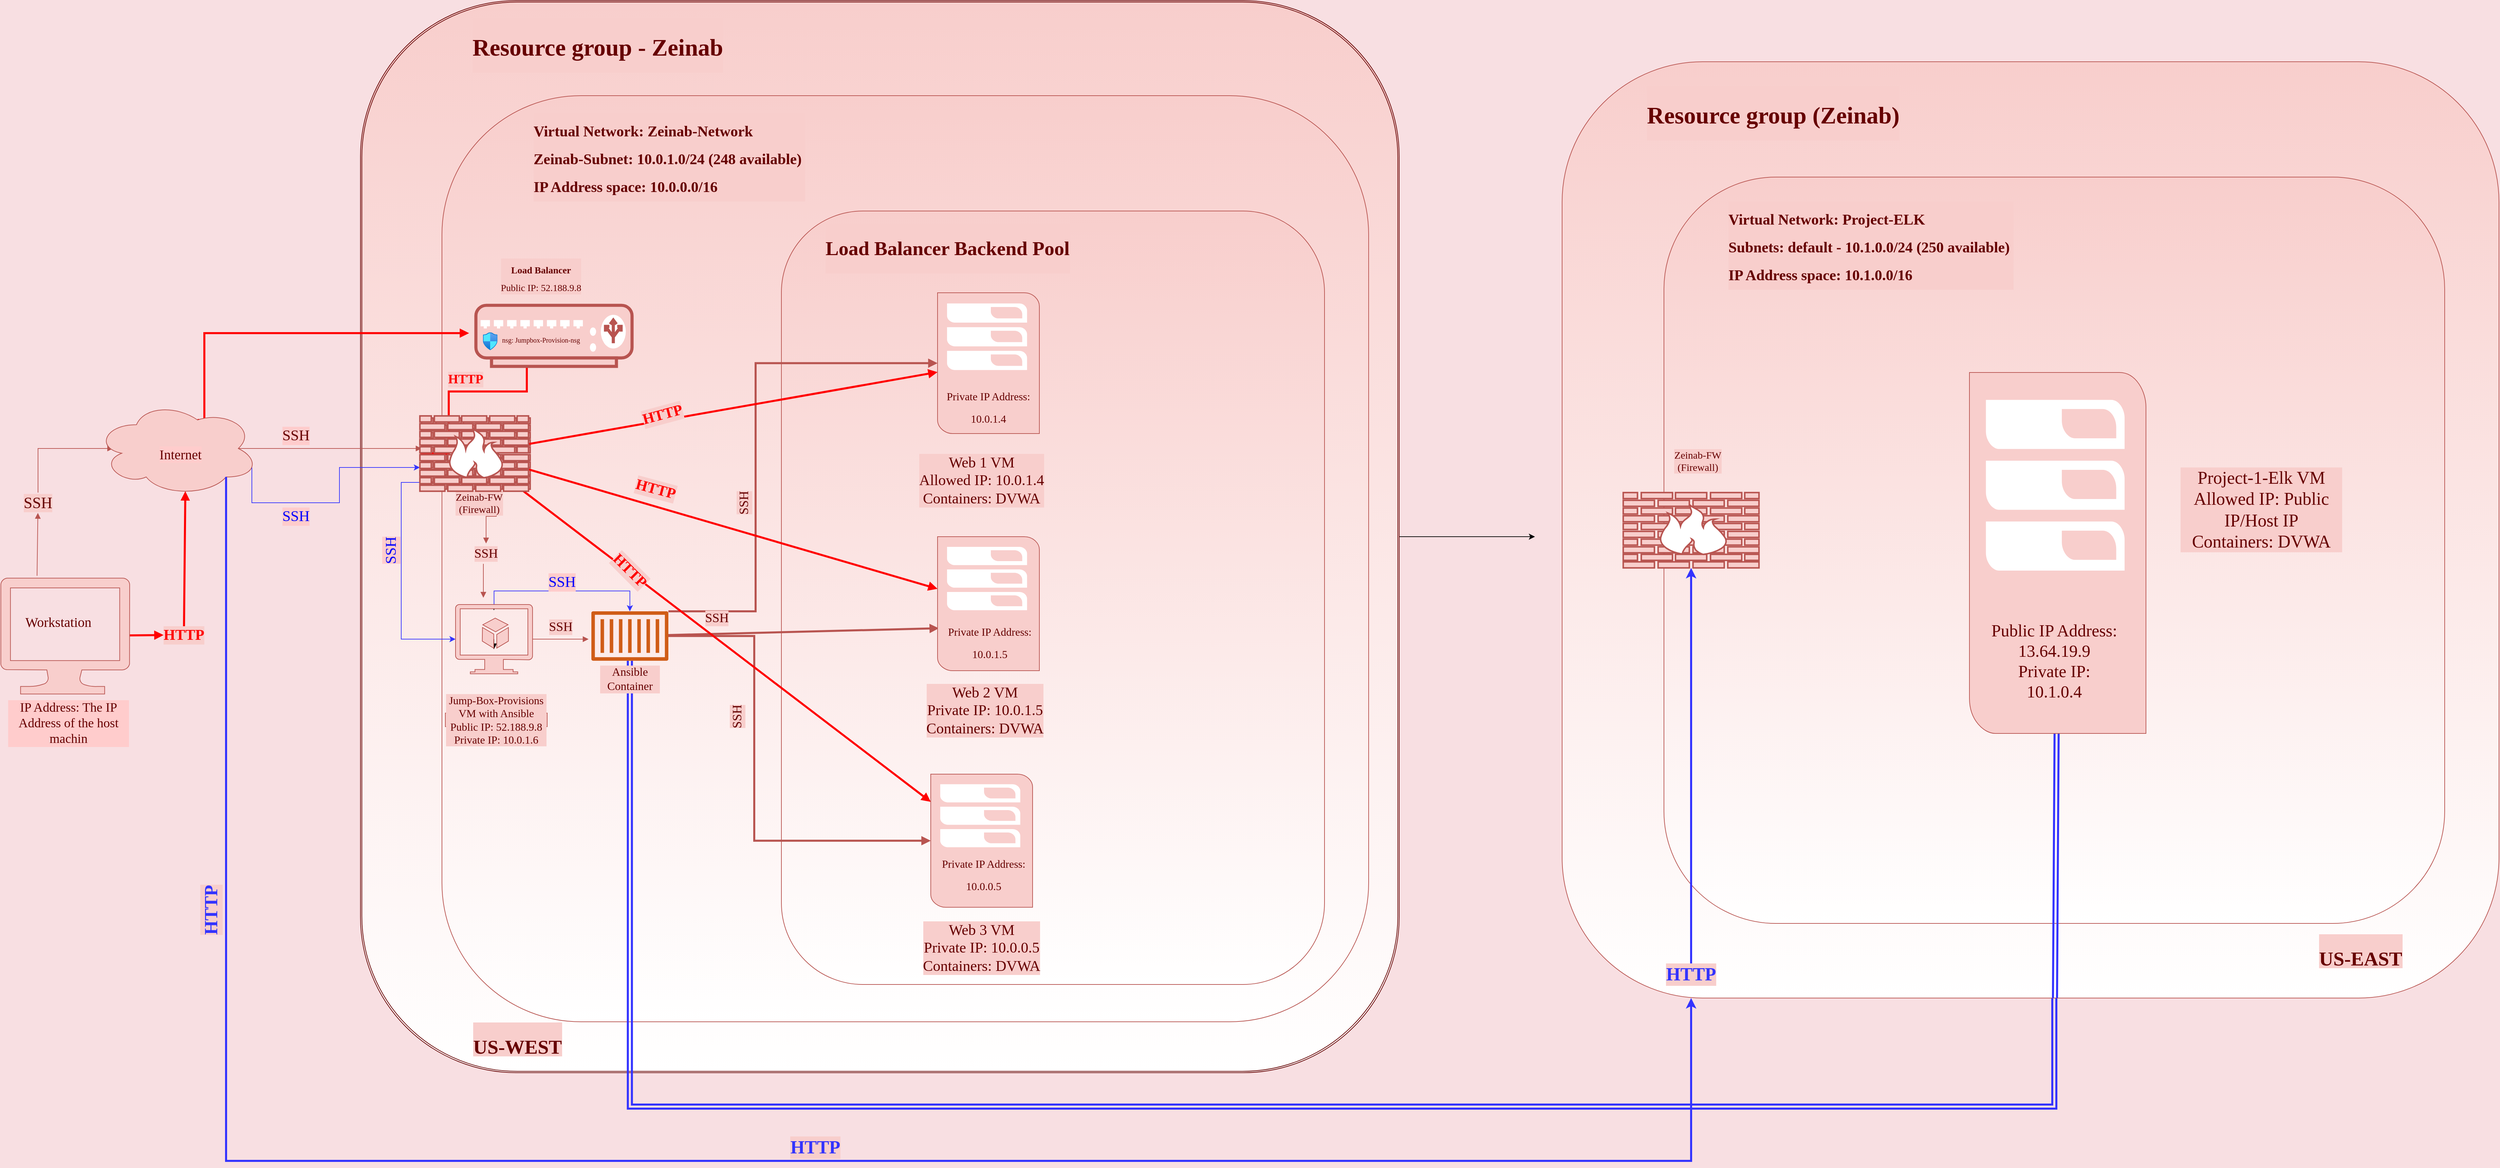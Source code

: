 <mxfile version="14.1.4" type="github">
  <diagram name="Copy of Page-2" id="e97Mi3D0plznNzVCBhgD">
    <mxGraphModel dx="1892" dy="1228" grid="1" gridSize="10" guides="1" tooltips="1" connect="1" arrows="1" fold="1" page="1" pageScale="1" pageWidth="1100" pageHeight="850" background="#F8DFE2" math="0" shadow="0">
      <root>
        <mxCell id="2Hegsr20NqXobKJcIY7s-0" />
        <mxCell id="2Hegsr20NqXobKJcIY7s-1" parent="2Hegsr20NqXobKJcIY7s-0" />
        <mxCell id="-tYl4JRF3hjD-ErTfFmR-0" style="edgeStyle=orthogonalEdgeStyle;rounded=0;orthogonalLoop=1;jettySize=auto;html=1;exitX=1;exitY=0.5;exitDx=0;exitDy=0;" parent="2Hegsr20NqXobKJcIY7s-1" source="2Hegsr20NqXobKJcIY7s-2" edge="1">
          <mxGeometry relative="1" as="geometry">
            <mxPoint x="2300" y="850" as="targetPoint" />
          </mxGeometry>
        </mxCell>
        <mxCell id="2Hegsr20NqXobKJcIY7s-2" value="" style="shape=ext;rounded=1;html=1;whiteSpace=wrap;double=1;shadow=0;glass=0;labelBackgroundColor=#F8CECC;gradientColor=#ffffff;fontFamily=Comic Sans MS;fontSize=12;fillColor=#F8CECC;fontColor=#660000;labelBorderColor=#660000;strokeColor=#660000;sketch=0;" parent="2Hegsr20NqXobKJcIY7s-1" vertex="1">
          <mxGeometry x="570" y="60" width="1530" height="1580" as="geometry" />
        </mxCell>
        <mxCell id="2Hegsr20NqXobKJcIY7s-3" value="" style="whiteSpace=wrap;html=1;aspect=fixed;shadow=0;glass=0;labelBackgroundColor=#F8CECC;fillColor=#F8CECC;gradientColor=#ffffff;fontFamily=Comic Sans MS;fontSize=12;fontColor=#660000;strokeColor=#B85450;rounded=1;" parent="2Hegsr20NqXobKJcIY7s-1" vertex="1">
          <mxGeometry x="690" y="200" width="1365" height="1365" as="geometry" />
        </mxCell>
        <mxCell id="2Hegsr20NqXobKJcIY7s-4" style="edgeStyle=elbowEdgeStyle;rounded=0;orthogonalLoop=1;jettySize=auto;elbow=vertical;html=1;endArrow=block;endFill=1;strokeColor=#b85450;fontFamily=Comic Sans MS;fontSize=35;fontColor=#660000;fillColor=#f8cecc;entryX=0.107;entryY=0.507;entryDx=0;entryDy=0;entryPerimeter=0;" parent="2Hegsr20NqXobKJcIY7s-1" source="2Hegsr20NqXobKJcIY7s-59" target="2Hegsr20NqXobKJcIY7s-10" edge="1">
          <mxGeometry relative="1" as="geometry">
            <mxPoint x="100" y="900" as="sourcePoint" />
            <Array as="points">
              <mxPoint x="140" y="720" />
              <mxPoint x="110" y="710" />
            </Array>
          </mxGeometry>
        </mxCell>
        <mxCell id="2Hegsr20NqXobKJcIY7s-5" style="edgeStyle=none;rounded=0;orthogonalLoop=1;jettySize=auto;html=1;entryX=0;entryY=0.5;entryDx=0;entryDy=0;endArrow=block;endFill=1;strokeColor=#FF0000;strokeWidth=3;fontFamily=Comic Sans MS;fontSize=10;fontColor=#FF0000;" parent="2Hegsr20NqXobKJcIY7s-1" source="2Hegsr20NqXobKJcIY7s-6" target="2Hegsr20NqXobKJcIY7s-58" edge="1">
          <mxGeometry relative="1" as="geometry" />
        </mxCell>
        <mxCell id="2Hegsr20NqXobKJcIY7s-6" value="" style="aspect=fixed;pointerEvents=1;shadow=0;dashed=0;html=1;strokeColor=#b85450;labelPosition=center;verticalLabelPosition=bottom;verticalAlign=top;align=center;fillColor=#f8cecc;shape=mxgraph.azure.computer;labelBackgroundColor=#FFCCCC;whiteSpace=wrap;" parent="2Hegsr20NqXobKJcIY7s-1" vertex="1">
          <mxGeometry x="40" y="910.9" width="190" height="171.01" as="geometry" />
        </mxCell>
        <mxCell id="2Hegsr20NqXobKJcIY7s-7" value="&lt;font face=&quot;Comic Sans MS&quot; color=&quot;#660000&quot; style=&quot;font-size: 20px;&quot;&gt;Workstation&lt;/font&gt;" style="text;html=1;strokeColor=none;fillColor=none;align=center;verticalAlign=middle;whiteSpace=wrap;rounded=0;fontSize=20;" parent="2Hegsr20NqXobKJcIY7s-1" vertex="1">
          <mxGeometry x="85" y="955" width="80" height="40" as="geometry" />
        </mxCell>
        <mxCell id="2Hegsr20NqXobKJcIY7s-8" value="IP Address: The IP Address of the host machin" style="text;html=1;strokeColor=none;fillColor=none;align=center;verticalAlign=middle;whiteSpace=wrap;rounded=0;labelBackgroundColor=#FFCCCC;fontFamily=Comic Sans MS;fontColor=#660000;fontSize=19;" parent="2Hegsr20NqXobKJcIY7s-1" vertex="1">
          <mxGeometry x="50" y="1110" width="180" height="30" as="geometry" />
        </mxCell>
        <mxCell id="2Hegsr20NqXobKJcIY7s-9" style="edgeStyle=elbowEdgeStyle;rounded=0;orthogonalLoop=1;jettySize=auto;html=1;endArrow=block;endFill=1;fontFamily=Comic Sans MS;fontSize=10;fontColor=#660000;exitX=0.625;exitY=0.2;exitDx=0;exitDy=0;exitPerimeter=0;fillColor=#f8cecc;strokeWidth=3;strokeColor=#FF0000;" parent="2Hegsr20NqXobKJcIY7s-1" source="2Hegsr20NqXobKJcIY7s-10" edge="1">
          <mxGeometry relative="1" as="geometry">
            <mxPoint x="730" y="550" as="targetPoint" />
            <Array as="points">
              <mxPoint x="340" y="580" />
            </Array>
          </mxGeometry>
        </mxCell>
        <mxCell id="vcZCROroqDKotfpQatT7-23" style="edgeStyle=orthogonalEdgeStyle;rounded=0;orthogonalLoop=1;jettySize=auto;html=1;strokeColor=#3333FF;strokeWidth=1;fontFamily=Comic Sans MS;fontSize=26;fontColor=#660000;" edge="1" parent="2Hegsr20NqXobKJcIY7s-1" source="2Hegsr20NqXobKJcIY7s-10" target="2Hegsr20NqXobKJcIY7s-42">
          <mxGeometry relative="1" as="geometry">
            <Array as="points">
              <mxPoint x="410" y="800" />
              <mxPoint x="539" y="800" />
              <mxPoint x="539" y="748" />
            </Array>
          </mxGeometry>
        </mxCell>
        <mxCell id="2Hegsr20NqXobKJcIY7s-10" value="" style="ellipse;shape=cloud;whiteSpace=wrap;html=1;fillColor=#f8cecc;strokeColor=#b85450;" parent="2Hegsr20NqXobKJcIY7s-1" vertex="1">
          <mxGeometry x="180" y="650" width="240" height="140" as="geometry" />
        </mxCell>
        <mxCell id="2Hegsr20NqXobKJcIY7s-11" value="&lt;span style=&quot;font-size: 19px&quot;&gt;&lt;br style=&quot;font-size: 19px&quot;&gt;&lt;/span&gt;" style="text;html=1;strokeColor=none;fillColor=none;align=center;verticalAlign=middle;whiteSpace=wrap;rounded=0;labelBackgroundColor=#FFCCCC;fontFamily=Comic Sans MS;fontColor=#660000;fontSize=19;" parent="2Hegsr20NqXobKJcIY7s-1" vertex="1">
          <mxGeometry x="150" y="800" width="60" height="20" as="geometry" />
        </mxCell>
        <mxCell id="2Hegsr20NqXobKJcIY7s-12" value="" style="edgeStyle=elbowEdgeStyle;rounded=0;orthogonalLoop=1;jettySize=auto;elbow=vertical;html=1;endArrow=block;endFill=1;fontFamily=Comic Sans MS;fontSize=35;fontColor=#660000;fillColor=#f8cecc;strokeColor=#b85450;exitX=0.875;exitY=0.5;exitDx=0;exitDy=0;exitPerimeter=0;" parent="2Hegsr20NqXobKJcIY7s-1" source="2Hegsr20NqXobKJcIY7s-10" target="2Hegsr20NqXobKJcIY7s-15" edge="1">
          <mxGeometry relative="1" as="geometry" />
        </mxCell>
        <mxCell id="vcZCROroqDKotfpQatT7-5" style="rounded=0;orthogonalLoop=1;jettySize=auto;html=1;fontSize=22;exitX=0.8;exitY=0.8;exitDx=0;exitDy=0;exitPerimeter=0;edgeStyle=orthogonalEdgeStyle;strokeColor=#3333FF;strokeWidth=3;" edge="1" parent="2Hegsr20NqXobKJcIY7s-1" source="2Hegsr20NqXobKJcIY7s-10" target="-tYl4JRF3hjD-ErTfFmR-4">
          <mxGeometry relative="1" as="geometry">
            <mxPoint x="305" y="790" as="sourcePoint" />
            <mxPoint x="2520" y="1620" as="targetPoint" />
            <Array as="points">
              <mxPoint x="372" y="1770" />
              <mxPoint x="2530" y="1770" />
            </Array>
          </mxGeometry>
        </mxCell>
        <mxCell id="2Hegsr20NqXobKJcIY7s-13" value="Internet" style="text;html=1;strokeColor=none;fillColor=none;align=center;verticalAlign=middle;whiteSpace=wrap;rounded=0;labelBackgroundColor=#FFCCCC;fontFamily=Comic Sans MS;fontColor=#660000;fontSize=20;" parent="2Hegsr20NqXobKJcIY7s-1" vertex="1">
          <mxGeometry x="250" y="707.5" width="110" height="40" as="geometry" />
        </mxCell>
        <mxCell id="2Hegsr20NqXobKJcIY7s-14" style="rounded=0;orthogonalLoop=1;jettySize=auto;html=1;endArrow=block;endFill=1;strokeColor=#b85450;fontFamily=Comic Sans MS;fontSize=18;fontColor=#660000;fillColor=#f8cecc;edgeStyle=orthogonalEdgeStyle;" parent="2Hegsr20NqXobKJcIY7s-1" source="2Hegsr20NqXobKJcIY7s-15" target="2Hegsr20NqXobKJcIY7s-33" edge="1">
          <mxGeometry relative="1" as="geometry">
            <Array as="points">
              <mxPoint x="770" y="820" />
              <mxPoint x="755" y="820" />
            </Array>
          </mxGeometry>
        </mxCell>
        <mxCell id="2Hegsr20NqXobKJcIY7s-15" value="" style="verticalAlign=top;verticalLabelPosition=bottom;labelPosition=center;align=center;html=1;outlineConnect=0;fillColor=#f8cecc;gradientDirection=north;strokeWidth=2;shape=mxgraph.networks.firewall;labelBackgroundColor=#FFFFFF;strokeColor=#B85450;" parent="2Hegsr20NqXobKJcIY7s-1" vertex="1">
          <mxGeometry x="660" y="675" width="160" height="105" as="geometry" />
        </mxCell>
        <mxCell id="2Hegsr20NqXobKJcIY7s-16" value="SSH" style="text;html=1;strokeColor=none;fillColor=none;align=center;verticalAlign=middle;whiteSpace=wrap;rounded=0;labelBackgroundColor=#FFCCCC;fontFamily=Comic Sans MS;fontSize=22;fontColor=#660000;" parent="2Hegsr20NqXobKJcIY7s-1" vertex="1">
          <mxGeometry x="420" y="691" width="110" height="20" as="geometry" />
        </mxCell>
        <mxCell id="2Hegsr20NqXobKJcIY7s-17" value="Zeinab-FW&lt;br style=&quot;font-size: 15px;&quot;&gt;(Firewall)" style="text;html=1;strokeColor=none;fillColor=none;align=center;verticalAlign=middle;whiteSpace=wrap;rounded=0;labelBackgroundColor=#F8CECC;fontFamily=Comic Sans MS;fontSize=15;fontColor=#660000;" parent="2Hegsr20NqXobKJcIY7s-1" vertex="1">
          <mxGeometry x="695" y="790" width="100" height="20" as="geometry" />
        </mxCell>
        <mxCell id="2Hegsr20NqXobKJcIY7s-18" style="edgeStyle=elbowEdgeStyle;rounded=0;orthogonalLoop=1;jettySize=auto;html=1;endArrow=block;endFill=1;strokeColor=#000000;fontFamily=Comic Sans MS;fontSize=12;fontColor=#660000;" parent="2Hegsr20NqXobKJcIY7s-1" source="2Hegsr20NqXobKJcIY7s-21" target="2Hegsr20NqXobKJcIY7s-3" edge="1">
          <mxGeometry relative="1" as="geometry" />
        </mxCell>
        <mxCell id="2Hegsr20NqXobKJcIY7s-19" style="edgeStyle=elbowEdgeStyle;rounded=0;orthogonalLoop=1;jettySize=auto;html=1;exitX=0.5;exitY=0;exitDx=0;exitDy=0;exitPerimeter=0;endArrow=block;endFill=1;strokeColor=#000000;fontFamily=Comic Sans MS;fontSize=18;fontColor=#660000;" parent="2Hegsr20NqXobKJcIY7s-1" source="2Hegsr20NqXobKJcIY7s-21" target="2Hegsr20NqXobKJcIY7s-3" edge="1">
          <mxGeometry relative="1" as="geometry" />
        </mxCell>
        <mxCell id="2Hegsr20NqXobKJcIY7s-20" style="edgeStyle=orthogonalEdgeStyle;rounded=0;orthogonalLoop=1;jettySize=auto;html=1;endArrow=block;endFill=1;strokeColor=#b85450;fontFamily=Comic Sans MS;fontSize=14;fontColor=#660000;fillColor=#f8cecc;" parent="2Hegsr20NqXobKJcIY7s-1" source="2Hegsr20NqXobKJcIY7s-21" edge="1">
          <mxGeometry relative="1" as="geometry">
            <mxPoint x="906" y="1001" as="targetPoint" />
          </mxGeometry>
        </mxCell>
        <mxCell id="vcZCROroqDKotfpQatT7-28" style="edgeStyle=elbowEdgeStyle;rounded=0;orthogonalLoop=1;jettySize=auto;html=1;strokeColor=#3333FF;strokeWidth=1;fontFamily=Comic Sans MS;fontSize=26;fontColor=#0000FF;" edge="1" parent="2Hegsr20NqXobKJcIY7s-1" source="2Hegsr20NqXobKJcIY7s-21" target="2Hegsr20NqXobKJcIY7s-37">
          <mxGeometry relative="1" as="geometry">
            <Array as="points">
              <mxPoint x="860" y="930" />
            </Array>
          </mxGeometry>
        </mxCell>
        <mxCell id="2Hegsr20NqXobKJcIY7s-21" value="" style="aspect=fixed;pointerEvents=1;shadow=0;dashed=0;html=1;strokeColor=#b85450;labelPosition=center;verticalLabelPosition=bottom;verticalAlign=top;align=center;fillColor=#f8cecc;shape=mxgraph.azure.virtual_machine_feature;labelBackgroundColor=#FFFFFF;fontFamily=Comic Sans MS;fontSize=12;" parent="2Hegsr20NqXobKJcIY7s-1" vertex="1">
          <mxGeometry x="710" y="950" width="113.43" height="102.09" as="geometry" />
        </mxCell>
        <mxCell id="2Hegsr20NqXobKJcIY7s-22" value="Jump-Box-Provisions VM with Ansible&lt;br style=&quot;font-size: 16px;&quot;&gt;&lt;font style=&quot;font-size: 16px;&quot;&gt;Public IP: 52.188.9.8&lt;br style=&quot;font-size: 16px;&quot;&gt;&lt;/font&gt;&lt;font style=&quot;font-size: 16px;&quot;&gt;Private IP: 10.0.1.6&lt;/font&gt;" style="text;html=1;strokeColor=#b85450;align=center;verticalAlign=middle;whiteSpace=wrap;rounded=0;labelBackgroundColor=#F8CECC;fontFamily=Comic Sans MS;fontSize=16;fillColor=#F8CECC;fontColor=#660000;" parent="2Hegsr20NqXobKJcIY7s-1" vertex="1">
          <mxGeometry x="695" y="1110" width="150" height="20" as="geometry" />
        </mxCell>
        <mxCell id="2Hegsr20NqXobKJcIY7s-23" value="&lt;h1 style=&quot;font-size: 35px&quot;&gt;Resource group - Zeinab&lt;/h1&gt;" style="text;html=1;strokeColor=none;fillColor=none;spacing=5;spacingTop=-20;whiteSpace=wrap;overflow=hidden;rounded=0;shadow=0;glass=0;labelBackgroundColor=#F8CECC;fontFamily=Comic Sans MS;fontSize=35;fontColor=#660000;fontStyle=0;verticalAlign=middle;" parent="2Hegsr20NqXobKJcIY7s-1" vertex="1">
          <mxGeometry x="730" y="100" width="710" height="70" as="geometry" />
        </mxCell>
        <mxCell id="2Hegsr20NqXobKJcIY7s-24" value="&lt;h1 style=&quot;font-size: 22px;&quot;&gt;Virtual Network: Zeinab-Network&lt;/h1&gt;&lt;h1 style=&quot;font-size: 22px;&quot;&gt;Zeinab-Subnet: 10.0.1.0/24 (248 available)&amp;nbsp;&lt;/h1&gt;&lt;h1 style=&quot;font-size: 22px;&quot;&gt;IP Address space: 10.0.0.0/16&lt;/h1&gt;" style="text;html=1;strokeColor=none;fillColor=none;spacing=5;spacingTop=-20;whiteSpace=wrap;overflow=hidden;rounded=0;shadow=0;glass=0;labelBackgroundColor=#F8CECC;fontFamily=Comic Sans MS;fontSize=22;fontColor=#660000;fontStyle=0;verticalAlign=middle;" parent="2Hegsr20NqXobKJcIY7s-1" vertex="1">
          <mxGeometry x="820" y="240" width="720" height="120" as="geometry" />
        </mxCell>
        <mxCell id="2Hegsr20NqXobKJcIY7s-25" value="&lt;h1 style=&quot;font-size: 14px;&quot;&gt;Load Balancer&lt;/h1&gt;&lt;div style=&quot;font-size: 14px;&quot;&gt;Public IP: 52.188.9.8&lt;/div&gt;" style="text;html=1;strokeColor=none;fillColor=none;spacing=5;spacingTop=-20;whiteSpace=wrap;overflow=hidden;rounded=0;shadow=0;glass=0;labelBackgroundColor=#F8CECC;fontFamily=Comic Sans MS;fontSize=14;fontColor=#660000;fontStyle=0;verticalAlign=middle;align=center;" parent="2Hegsr20NqXobKJcIY7s-1" vertex="1">
          <mxGeometry x="757.95" y="450" width="155.88" height="51" as="geometry" />
        </mxCell>
        <mxCell id="2Hegsr20NqXobKJcIY7s-26" style="edgeStyle=orthogonalEdgeStyle;rounded=0;orthogonalLoop=1;jettySize=auto;html=1;entryX=0;entryY=0.5;entryDx=0;entryDy=0;entryPerimeter=0;endArrow=block;endFill=1;fontFamily=Comic Sans MS;fontSize=18;fontColor=#660000;fillColor=#f8cecc;strokeWidth=3;strokeColor=#FF0000;" parent="2Hegsr20NqXobKJcIY7s-1" source="2Hegsr20NqXobKJcIY7s-27" target="2Hegsr20NqXobKJcIY7s-42" edge="1">
          <mxGeometry relative="1" as="geometry">
            <Array as="points">
              <mxPoint x="815" y="636" />
              <mxPoint x="700" y="636" />
              <mxPoint x="700" y="728" />
            </Array>
          </mxGeometry>
        </mxCell>
        <mxCell id="2Hegsr20NqXobKJcIY7s-27" value="" style="verticalAlign=top;verticalLabelPosition=bottom;labelPosition=center;align=center;html=1;outlineConnect=0;fillColor=#f8cecc;strokeColor=#b85450;gradientDirection=north;strokeWidth=2;shape=mxgraph.networks.load_balancer;shadow=0;glass=0;labelBackgroundColor=#F8CECC;" parent="2Hegsr20NqXobKJcIY7s-1" vertex="1">
          <mxGeometry x="740" y="509" width="230" height="90" as="geometry" />
        </mxCell>
        <mxCell id="2Hegsr20NqXobKJcIY7s-28" value="" style="aspect=fixed;html=1;points=[];align=center;image;fontSize=12;image=img/lib/azure2/networking/Network_Security_Groups.svg;shadow=0;glass=0;labelBackgroundColor=#F8CECC;strokeColor=#B85450;fillColor=#F8CECC;gradientColor=#ffffff;" parent="2Hegsr20NqXobKJcIY7s-1" vertex="1">
          <mxGeometry x="750.36" y="549" width="21.41" height="26" as="geometry" />
        </mxCell>
        <mxCell id="2Hegsr20NqXobKJcIY7s-29" value="nsg: Jumpbox-Provision-nsg" style="text;html=1;strokeColor=none;fillColor=none;align=center;verticalAlign=middle;whiteSpace=wrap;rounded=0;shadow=0;glass=0;labelBackgroundColor=#F8CECC;fontFamily=Comic Sans MS;fontSize=10;fontColor=#660000;" parent="2Hegsr20NqXobKJcIY7s-1" vertex="1">
          <mxGeometry x="771.77" y="549" width="128.23" height="21" as="geometry" />
        </mxCell>
        <mxCell id="2Hegsr20NqXobKJcIY7s-31" value="" style="rounded=1;whiteSpace=wrap;html=1;shadow=0;glass=0;labelBackgroundColor=#F8CECC;strokeColor=#B85450;fillColor=#F8CECC;gradientColor=#ffffff;fontFamily=Comic Sans MS;fontSize=18;fontColor=#660000;align=center;" parent="2Hegsr20NqXobKJcIY7s-1" vertex="1">
          <mxGeometry x="1190" y="370" width="800" height="1140" as="geometry" />
        </mxCell>
        <mxCell id="2Hegsr20NqXobKJcIY7s-32" style="edgeStyle=elbowEdgeStyle;rounded=0;orthogonalLoop=1;jettySize=auto;html=1;endArrow=block;endFill=1;strokeColor=#b85450;fontFamily=Comic Sans MS;fontSize=18;fontColor=#660000;fillColor=#f8cecc;" parent="2Hegsr20NqXobKJcIY7s-1" source="2Hegsr20NqXobKJcIY7s-33" edge="1">
          <mxGeometry relative="1" as="geometry">
            <mxPoint x="751" y="940" as="targetPoint" />
            <Array as="points">
              <mxPoint x="751" y="940" />
            </Array>
          </mxGeometry>
        </mxCell>
        <mxCell id="2Hegsr20NqXobKJcIY7s-33" value="SSH" style="text;html=1;strokeColor=none;fillColor=none;align=center;verticalAlign=middle;whiteSpace=wrap;rounded=0;shadow=0;glass=0;labelBackgroundColor=#F8CECC;fontFamily=Comic Sans MS;fontSize=19;fontColor=#660000;" parent="2Hegsr20NqXobKJcIY7s-1" vertex="1">
          <mxGeometry x="720" y="860" width="70" height="30" as="geometry" />
        </mxCell>
        <mxCell id="2Hegsr20NqXobKJcIY7s-34" style="rounded=0;orthogonalLoop=1;jettySize=auto;html=1;endArrow=block;endFill=1;strokeColor=#b85450;fontFamily=Comic Sans MS;fontSize=14;fontColor=#660000;fillColor=#f8cecc;strokeWidth=3;entryX=0;entryY=0.25;entryDx=0;entryDy=0;" parent="2Hegsr20NqXobKJcIY7s-1" source="2Hegsr20NqXobKJcIY7s-37" edge="1" target="vcZCROroqDKotfpQatT7-18">
          <mxGeometry relative="1" as="geometry">
            <mxPoint x="1359" y="994" as="targetPoint" />
          </mxGeometry>
        </mxCell>
        <mxCell id="2Hegsr20NqXobKJcIY7s-35" style="edgeStyle=elbowEdgeStyle;rounded=0;orthogonalLoop=1;jettySize=auto;html=1;endArrow=block;endFill=1;strokeColor=#b85450;fontFamily=Comic Sans MS;fontSize=14;fontColor=#F8CECC;fillColor=#f8cecc;strokeWidth=3;" parent="2Hegsr20NqXobKJcIY7s-1" source="2Hegsr20NqXobKJcIY7s-37" edge="1" target="2Hegsr20NqXobKJcIY7s-50">
          <mxGeometry relative="1" as="geometry">
            <mxPoint x="1280" y="625" as="targetPoint" />
            <Array as="points">
              <mxPoint x="1152" y="960" />
            </Array>
          </mxGeometry>
        </mxCell>
        <mxCell id="2Hegsr20NqXobKJcIY7s-36" style="edgeStyle=elbowEdgeStyle;rounded=0;orthogonalLoop=1;jettySize=auto;html=1;endArrow=block;endFill=1;strokeColor=#b85450;fontFamily=Comic Sans MS;fontSize=14;fontColor=#F8CECC;fillColor=#f8cecc;strokeWidth=3;" parent="2Hegsr20NqXobKJcIY7s-1" source="2Hegsr20NqXobKJcIY7s-37" target="2Hegsr20NqXobKJcIY7s-49" edge="1">
          <mxGeometry relative="1" as="geometry">
            <Array as="points">
              <mxPoint x="1150" y="1040" />
              <mxPoint x="1160" y="1040" />
              <mxPoint x="1160" y="1050" />
              <mxPoint x="1150" y="1070" />
            </Array>
          </mxGeometry>
        </mxCell>
        <mxCell id="vcZCROroqDKotfpQatT7-20" style="edgeStyle=orthogonalEdgeStyle;rounded=0;orthogonalLoop=1;jettySize=auto;html=1;strokeColor=#3333FF;strokeWidth=3;fontFamily=Comic Sans MS;fontSize=26;fontColor=#660000;elbow=vertical;shape=link;" edge="1" parent="2Hegsr20NqXobKJcIY7s-1" source="2Hegsr20NqXobKJcIY7s-37" target="-tYl4JRF3hjD-ErTfFmR-5">
          <mxGeometry relative="1" as="geometry">
            <mxPoint x="2360" y="1610" as="targetPoint" />
            <Array as="points">
              <mxPoint x="967" y="1690" />
              <mxPoint x="3065" y="1690" />
            </Array>
          </mxGeometry>
        </mxCell>
        <mxCell id="2Hegsr20NqXobKJcIY7s-37" value="" style="outlineConnect=0;fontColor=#232F3E;gradientColor=none;fillColor=#D05C17;strokeColor=none;dashed=0;verticalLabelPosition=bottom;verticalAlign=top;align=center;html=1;fontSize=12;fontStyle=0;aspect=fixed;pointerEvents=1;shape=mxgraph.aws4.container_1;shadow=0;glass=0;labelBackgroundColor=#F8CECC;" parent="2Hegsr20NqXobKJcIY7s-1" vertex="1">
          <mxGeometry x="910" y="960" width="113.6" height="72.82" as="geometry" />
        </mxCell>
        <mxCell id="2Hegsr20NqXobKJcIY7s-38" value="&lt;h1 style=&quot;font-size: 29px&quot;&gt;Load Balancer Backend Pool&lt;/h1&gt;" style="text;html=1;strokeColor=none;fillColor=none;spacing=5;spacingTop=-20;whiteSpace=wrap;overflow=hidden;rounded=0;shadow=0;glass=0;labelBackgroundColor=#F8CECC;fontFamily=Comic Sans MS;fontSize=31;fontColor=#660000;fontStyle=0;verticalAlign=middle;" parent="2Hegsr20NqXobKJcIY7s-1" vertex="1">
          <mxGeometry x="1250" y="400" width="410" height="70" as="geometry" />
        </mxCell>
        <mxCell id="2Hegsr20NqXobKJcIY7s-39" style="rounded=0;orthogonalLoop=1;jettySize=auto;html=1;endArrow=block;endFill=1;strokeColor=#FF0000;strokeWidth=3;fontFamily=Comic Sans MS;fontSize=22;fontColor=#FF0000;elbow=vertical;" parent="2Hegsr20NqXobKJcIY7s-1" source="2Hegsr20NqXobKJcIY7s-42" target="2Hegsr20NqXobKJcIY7s-49" edge="1">
          <mxGeometry relative="1" as="geometry">
            <mxPoint x="1280" y="873.127" as="targetPoint" />
          </mxGeometry>
        </mxCell>
        <mxCell id="2Hegsr20NqXobKJcIY7s-40" style="rounded=0;orthogonalLoop=1;jettySize=auto;html=1;endArrow=block;endFill=1;strokeColor=#FF0000;strokeWidth=3;fontFamily=Comic Sans MS;fontSize=22;fontColor=#FF0000;" parent="2Hegsr20NqXobKJcIY7s-1" source="2Hegsr20NqXobKJcIY7s-42" target="2Hegsr20NqXobKJcIY7s-48" edge="1">
          <mxGeometry relative="1" as="geometry" />
        </mxCell>
        <mxCell id="2Hegsr20NqXobKJcIY7s-41" style="rounded=0;orthogonalLoop=1;jettySize=auto;html=1;endArrow=block;endFill=1;strokeColor=#FF0000;strokeWidth=3;fontFamily=Comic Sans MS;fontSize=22;fontColor=#FF0000;" parent="2Hegsr20NqXobKJcIY7s-1" source="2Hegsr20NqXobKJcIY7s-42" target="2Hegsr20NqXobKJcIY7s-50" edge="1">
          <mxGeometry relative="1" as="geometry" />
        </mxCell>
        <mxCell id="vcZCROroqDKotfpQatT7-26" style="edgeStyle=elbowEdgeStyle;rounded=0;orthogonalLoop=1;jettySize=auto;html=1;entryX=0;entryY=0.5;entryDx=0;entryDy=0;entryPerimeter=0;strokeColor=#3333FF;strokeWidth=1;fontFamily=Comic Sans MS;fontSize=26;fontColor=#0000FF;" edge="1" parent="2Hegsr20NqXobKJcIY7s-1" source="2Hegsr20NqXobKJcIY7s-42" target="2Hegsr20NqXobKJcIY7s-21">
          <mxGeometry relative="1" as="geometry">
            <Array as="points">
              <mxPoint x="630" y="770" />
              <mxPoint x="620" y="840" />
              <mxPoint x="630" y="780" />
              <mxPoint x="620" y="940" />
            </Array>
          </mxGeometry>
        </mxCell>
        <mxCell id="2Hegsr20NqXobKJcIY7s-42" value="" style="verticalAlign=top;verticalLabelPosition=bottom;labelPosition=center;align=center;html=1;outlineConnect=0;fillColor=#f8cecc;strokeColor=#b85450;gradientDirection=north;strokeWidth=2;shape=mxgraph.networks.firewall;shadow=0;glass=0;labelBackgroundColor=#F8CECC;" parent="2Hegsr20NqXobKJcIY7s-1" vertex="1">
          <mxGeometry x="657.5" y="672" width="160" height="111" as="geometry" />
        </mxCell>
        <mxCell id="2Hegsr20NqXobKJcIY7s-43" value="HTTP" style="text;html=1;strokeColor=none;fillColor=none;align=center;verticalAlign=middle;whiteSpace=wrap;rounded=0;shadow=0;glass=0;labelBackgroundColor=#F8CECC;fontFamily=Comic Sans MS;fontSize=19;fontColor=#FF0000;fontStyle=1" parent="2Hegsr20NqXobKJcIY7s-1" vertex="1">
          <mxGeometry x="695" y="608" width="60" height="20" as="geometry" />
        </mxCell>
        <mxCell id="2Hegsr20NqXobKJcIY7s-44" value="Ansible Container" style="text;html=1;strokeColor=none;fillColor=none;align=center;verticalAlign=middle;whiteSpace=wrap;rounded=0;shadow=0;glass=0;labelBackgroundColor=#F8CECC;fontFamily=Comic Sans MS;fontSize=17;fontColor=#660000;" parent="2Hegsr20NqXobKJcIY7s-1" vertex="1">
          <mxGeometry x="921.8" y="1050" width="90" height="20" as="geometry" />
        </mxCell>
        <mxCell id="2Hegsr20NqXobKJcIY7s-45" value="SSH" style="text;html=1;strokeColor=none;fillColor=none;align=center;verticalAlign=middle;whiteSpace=wrap;rounded=0;shadow=0;glass=0;labelBackgroundColor=#F8CECC;fontFamily=Comic Sans MS;fontSize=19;fontColor=#660000;rotation=-90;" parent="2Hegsr20NqXobKJcIY7s-1" vertex="1">
          <mxGeometry x="1100" y="785" width="70" height="30" as="geometry" />
        </mxCell>
        <mxCell id="2Hegsr20NqXobKJcIY7s-46" value="SSH" style="text;html=1;strokeColor=none;fillColor=none;align=center;verticalAlign=middle;whiteSpace=wrap;rounded=0;shadow=0;glass=0;labelBackgroundColor=#F8CECC;fontFamily=Comic Sans MS;fontSize=19;fontColor=#660000;rotation=-90;" parent="2Hegsr20NqXobKJcIY7s-1" vertex="1">
          <mxGeometry x="1090" y="1100" width="70" height="30" as="geometry" />
        </mxCell>
        <mxCell id="2Hegsr20NqXobKJcIY7s-47" value="SSH" style="text;html=1;strokeColor=none;fillColor=none;align=center;verticalAlign=middle;whiteSpace=wrap;rounded=0;shadow=0;glass=0;labelBackgroundColor=#F8CECC;fontFamily=Comic Sans MS;fontSize=19;fontColor=#660000;rotation=0;" parent="2Hegsr20NqXobKJcIY7s-1" vertex="1">
          <mxGeometry x="1060" y="955" width="70" height="30" as="geometry" />
        </mxCell>
        <mxCell id="2Hegsr20NqXobKJcIY7s-48" value="" style="pointerEvents=1;shadow=0;dashed=0;html=1;strokeColor=#b85450;fillColor=#f8cecc;labelPosition=center;verticalLabelPosition=bottom;verticalAlign=top;align=center;outlineConnect=0;shape=mxgraph.veeam.2d.esx_esxi;glass=0;labelBackgroundColor=#F8CECC;fontFamily=Comic Sans MS;fontSize=12;sketch=0;" parent="2Hegsr20NqXobKJcIY7s-1" vertex="1">
          <mxGeometry x="1420" y="850" width="150" height="197.5" as="geometry" />
        </mxCell>
        <mxCell id="2Hegsr20NqXobKJcIY7s-49" value="" style="pointerEvents=1;shadow=0;dashed=0;html=1;strokeColor=#b85450;fillColor=#f8cecc;labelPosition=center;verticalLabelPosition=bottom;verticalAlign=top;align=center;outlineConnect=0;shape=mxgraph.veeam.2d.esx_esxi;glass=0;labelBackgroundColor=#F8CECC;fontFamily=Comic Sans MS;fontSize=12;" parent="2Hegsr20NqXobKJcIY7s-1" vertex="1">
          <mxGeometry x="1410" y="1200" width="150" height="196.25" as="geometry" />
        </mxCell>
        <mxCell id="2Hegsr20NqXobKJcIY7s-50" value="" style="pointerEvents=1;shadow=0;dashed=0;html=1;strokeColor=#b85450;fillColor=#f8cecc;labelPosition=center;verticalLabelPosition=bottom;verticalAlign=top;align=center;outlineConnect=0;shape=mxgraph.veeam.2d.esx_esxi;glass=0;labelBackgroundColor=#F8CECC;fontFamily=Comic Sans MS;fontSize=12;" parent="2Hegsr20NqXobKJcIY7s-1" vertex="1">
          <mxGeometry x="1420" y="490.5" width="150" height="207.5" as="geometry" />
        </mxCell>
        <mxCell id="2Hegsr20NqXobKJcIY7s-51" value="Web 1 VM&lt;br style=&quot;font-size: 22px&quot;&gt;Allowed IP: 10.0.1.4&lt;br&gt;Containers: DVWA" style="text;html=1;strokeColor=none;fillColor=none;align=center;verticalAlign=middle;whiteSpace=wrap;rounded=0;shadow=0;glass=0;labelBackgroundColor=#F8CECC;fontFamily=Comic Sans MS;fontSize=22;fontColor=#660000;" parent="2Hegsr20NqXobKJcIY7s-1" vertex="1">
          <mxGeometry x="1360" y="691" width="250" height="151" as="geometry" />
        </mxCell>
        <mxCell id="2Hegsr20NqXobKJcIY7s-52" value="Web 2 VM&lt;br style=&quot;font-size: 22px&quot;&gt;Private IP: 10.0.1.5&lt;br&gt;Containers: DVWA" style="text;html=1;strokeColor=none;fillColor=none;align=center;verticalAlign=middle;whiteSpace=wrap;rounded=0;shadow=0;glass=0;labelBackgroundColor=#F8CECC;fontFamily=Comic Sans MS;fontSize=22;fontColor=#660000;" parent="2Hegsr20NqXobKJcIY7s-1" vertex="1">
          <mxGeometry x="1380" y="1030" width="220" height="151" as="geometry" />
        </mxCell>
        <mxCell id="2Hegsr20NqXobKJcIY7s-53" value="Web 3 VM&lt;br style=&quot;font-size: 22px&quot;&gt;Private IP: 10.0.0.5&lt;br&gt;Containers: DVWA" style="text;html=1;strokeColor=none;fillColor=none;align=center;verticalAlign=middle;whiteSpace=wrap;rounded=0;shadow=0;glass=0;labelBackgroundColor=#F8CECC;fontFamily=Comic Sans MS;fontSize=22;fontColor=#660000;" parent="2Hegsr20NqXobKJcIY7s-1" vertex="1">
          <mxGeometry x="1380" y="1380" width="210" height="151" as="geometry" />
        </mxCell>
        <mxCell id="2Hegsr20NqXobKJcIY7s-54" value="HTTP" style="text;html=1;strokeColor=none;fillColor=none;align=center;verticalAlign=middle;whiteSpace=wrap;rounded=0;shadow=0;glass=0;labelBackgroundColor=#F8CECC;fontFamily=Comic Sans MS;fontSize=22;fontColor=#FF0000;fontStyle=1;rotation=-15;" parent="2Hegsr20NqXobKJcIY7s-1" vertex="1">
          <mxGeometry x="970" y="660" width="90" height="20" as="geometry" />
        </mxCell>
        <mxCell id="2Hegsr20NqXobKJcIY7s-55" value="HTTP" style="text;html=1;strokeColor=none;fillColor=none;align=center;verticalAlign=middle;whiteSpace=wrap;rounded=0;shadow=0;glass=0;labelBackgroundColor=#F8CECC;fontFamily=Comic Sans MS;fontSize=22;fontColor=#FF0000;fontStyle=1;rotation=15;" parent="2Hegsr20NqXobKJcIY7s-1" vertex="1">
          <mxGeometry x="960" y="770" width="90" height="20" as="geometry" />
        </mxCell>
        <mxCell id="2Hegsr20NqXobKJcIY7s-56" value="HTTP" style="text;html=1;strokeColor=none;fillColor=none;align=center;verticalAlign=middle;whiteSpace=wrap;rounded=0;shadow=0;glass=0;labelBackgroundColor=#F8CECC;fontFamily=Comic Sans MS;fontSize=22;fontColor=#FF0000;fontStyle=1;rotation=45;" parent="2Hegsr20NqXobKJcIY7s-1" vertex="1">
          <mxGeometry x="921.8" y="890" width="90" height="20" as="geometry" />
        </mxCell>
        <mxCell id="2Hegsr20NqXobKJcIY7s-57" style="edgeStyle=none;rounded=0;orthogonalLoop=1;jettySize=auto;html=1;exitX=0.5;exitY=0;exitDx=0;exitDy=0;entryX=0.55;entryY=0.95;entryDx=0;entryDy=0;entryPerimeter=0;endArrow=block;endFill=1;strokeColor=#FF0000;strokeWidth=3;fontFamily=Comic Sans MS;fontSize=10;fontColor=#FF0000;" parent="2Hegsr20NqXobKJcIY7s-1" source="2Hegsr20NqXobKJcIY7s-58" target="2Hegsr20NqXobKJcIY7s-10" edge="1">
          <mxGeometry relative="1" as="geometry" />
        </mxCell>
        <mxCell id="2Hegsr20NqXobKJcIY7s-58" value="HTTP" style="text;html=1;strokeColor=none;fillColor=none;align=center;verticalAlign=middle;whiteSpace=wrap;rounded=0;shadow=0;glass=0;labelBackgroundColor=#F8CECC;fontFamily=Comic Sans MS;fontSize=22;fontColor=#FF0000;fontStyle=1" parent="2Hegsr20NqXobKJcIY7s-1" vertex="1">
          <mxGeometry x="280" y="985" width="60" height="20" as="geometry" />
        </mxCell>
        <mxCell id="2Hegsr20NqXobKJcIY7s-59" value="SSH" style="text;html=1;strokeColor=none;fillColor=none;align=center;verticalAlign=middle;whiteSpace=wrap;rounded=0;shadow=0;glass=0;labelBackgroundColor=#F8CECC;fontFamily=Comic Sans MS;fontSize=23;fontColor=#660000;" parent="2Hegsr20NqXobKJcIY7s-1" vertex="1">
          <mxGeometry x="60" y="785" width="70" height="30" as="geometry" />
        </mxCell>
        <mxCell id="2Hegsr20NqXobKJcIY7s-60" style="rounded=0;orthogonalLoop=1;jettySize=auto;elbow=vertical;html=1;endArrow=block;endFill=1;strokeColor=#b85450;fontFamily=Comic Sans MS;fontSize=35;fontColor=#660000;fillColor=#f8cecc;exitX=0.282;exitY=-0.019;exitDx=0;exitDy=0;exitPerimeter=0;" parent="2Hegsr20NqXobKJcIY7s-1" source="2Hegsr20NqXobKJcIY7s-6" target="2Hegsr20NqXobKJcIY7s-59" edge="1">
          <mxGeometry relative="1" as="geometry">
            <mxPoint x="100" y="900" as="sourcePoint" />
            <mxPoint x="205.68" y="720.98" as="targetPoint" />
          </mxGeometry>
        </mxCell>
        <mxCell id="-tYl4JRF3hjD-ErTfFmR-1" value="&lt;h1 style=&quot;font-size: 29px;&quot;&gt;US-WEST&lt;/h1&gt;" style="text;html=1;strokeColor=none;fillColor=none;spacing=5;spacingTop=-20;whiteSpace=wrap;overflow=hidden;rounded=0;shadow=0;glass=0;labelBackgroundColor=#F8CECC;fontFamily=Comic Sans MS;fontSize=29;fontColor=#660000;fontStyle=0;verticalAlign=middle;" parent="2Hegsr20NqXobKJcIY7s-1" vertex="1">
          <mxGeometry x="730.89" y="1580" width="210" height="40" as="geometry" />
        </mxCell>
        <mxCell id="-tYl4JRF3hjD-ErTfFmR-4" value="" style="whiteSpace=wrap;html=1;aspect=fixed;shadow=0;glass=0;labelBackgroundColor=#F8CECC;fillColor=#F8CECC;gradientColor=#ffffff;fontFamily=Comic Sans MS;fontSize=12;fontColor=#660000;strokeColor=#B85450;rounded=1;" parent="2Hegsr20NqXobKJcIY7s-1" vertex="1">
          <mxGeometry x="2340" y="150" width="1380" height="1380" as="geometry" />
        </mxCell>
        <mxCell id="-tYl4JRF3hjD-ErTfFmR-5" value="" style="rounded=1;whiteSpace=wrap;html=1;shadow=0;glass=0;labelBackgroundColor=#F8CECC;strokeColor=#B85450;fillColor=#F8CECC;gradientColor=#ffffff;fontFamily=Comic Sans MS;fontSize=18;fontColor=#660000;align=center;" parent="2Hegsr20NqXobKJcIY7s-1" vertex="1">
          <mxGeometry x="2490" y="320" width="1150" height="1100" as="geometry" />
        </mxCell>
        <mxCell id="-tYl4JRF3hjD-ErTfFmR-6" value="&lt;h1 style=&quot;font-size: 35px&quot;&gt;Resource group (Zeinab)&lt;/h1&gt;" style="text;html=1;strokeColor=none;fillColor=none;spacing=5;spacingTop=-20;whiteSpace=wrap;overflow=hidden;rounded=0;shadow=0;glass=0;labelBackgroundColor=#F8CECC;fontFamily=Comic Sans MS;fontSize=35;fontColor=#660000;fontStyle=0;verticalAlign=middle;" parent="2Hegsr20NqXobKJcIY7s-1" vertex="1">
          <mxGeometry x="2460" y="200" width="710" height="70" as="geometry" />
        </mxCell>
        <mxCell id="vcZCROroqDKotfpQatT7-0" value="&lt;h1 style=&quot;font-size: 22px;&quot;&gt;Virtual Network: Project-ELK&lt;/h1&gt;&lt;h1 style=&quot;font-size: 22px;&quot;&gt;Subnets: default - 10.1.0.0/24 (250 available)&amp;nbsp;&lt;/h1&gt;&lt;h1 style=&quot;font-size: 22px;&quot;&gt;IP Address space: 10.1.0.0/16&lt;/h1&gt;" style="text;html=1;strokeColor=none;fillColor=none;spacing=5;spacingTop=-20;whiteSpace=wrap;overflow=hidden;rounded=0;shadow=0;glass=0;labelBackgroundColor=#F8CECC;fontFamily=Comic Sans MS;fontSize=22;fontColor=#660000;fontStyle=0;verticalAlign=middle;" vertex="1" parent="2Hegsr20NqXobKJcIY7s-1">
          <mxGeometry x="2580" y="370" width="720" height="120" as="geometry" />
        </mxCell>
        <mxCell id="vcZCROroqDKotfpQatT7-1" value="&lt;h1 style=&quot;font-size: 29px&quot;&gt;US-EAST&lt;/h1&gt;" style="text;html=1;strokeColor=none;fillColor=none;spacing=5;spacingTop=-20;whiteSpace=wrap;overflow=hidden;rounded=0;shadow=0;glass=0;labelBackgroundColor=#F8CECC;fontFamily=Comic Sans MS;fontSize=29;fontColor=#660000;fontStyle=0;verticalAlign=middle;" vertex="1" parent="2Hegsr20NqXobKJcIY7s-1">
          <mxGeometry x="3450" y="1450" width="210" height="40" as="geometry" />
        </mxCell>
        <mxCell id="vcZCROroqDKotfpQatT7-21" style="rounded=0;orthogonalLoop=1;jettySize=auto;html=1;strokeColor=#3333FF;strokeWidth=3;fontFamily=Comic Sans MS;fontSize=26;fontColor=#660000;shape=link;" edge="1" parent="2Hegsr20NqXobKJcIY7s-1" source="vcZCROroqDKotfpQatT7-2">
          <mxGeometry relative="1" as="geometry">
            <mxPoint x="3066" y="1530" as="targetPoint" />
          </mxGeometry>
        </mxCell>
        <mxCell id="vcZCROroqDKotfpQatT7-2" value="" style="pointerEvents=1;shadow=0;dashed=0;html=1;strokeColor=#b85450;fillColor=#f8cecc;labelPosition=center;verticalLabelPosition=bottom;verticalAlign=top;align=center;outlineConnect=0;shape=mxgraph.veeam.2d.esx_esxi;glass=0;labelBackgroundColor=#F8CECC;fontFamily=Comic Sans MS;fontSize=12;sketch=0;" vertex="1" parent="2Hegsr20NqXobKJcIY7s-1">
          <mxGeometry x="2940" y="608" width="260" height="532" as="geometry" />
        </mxCell>
        <mxCell id="vcZCROroqDKotfpQatT7-4" value="" style="verticalAlign=top;verticalLabelPosition=bottom;labelPosition=center;align=center;html=1;outlineConnect=0;fillColor=#f8cecc;strokeColor=#b85450;gradientDirection=north;strokeWidth=2;shape=mxgraph.networks.firewall;shadow=0;glass=0;labelBackgroundColor=#F8CECC;" vertex="1" parent="2Hegsr20NqXobKJcIY7s-1">
          <mxGeometry x="2430" y="785" width="200" height="111" as="geometry" />
        </mxCell>
        <mxCell id="vcZCROroqDKotfpQatT7-9" value="HTTP" style="text;html=1;strokeColor=none;fillColor=none;align=center;verticalAlign=middle;whiteSpace=wrap;rounded=0;shadow=0;glass=0;labelBackgroundColor=#F8CECC;fontFamily=Comic Sans MS;fontSize=27;fontStyle=1;fontColor=#3333FF;" vertex="1" parent="2Hegsr20NqXobKJcIY7s-1">
          <mxGeometry x="1210" y="1740" width="60" height="20" as="geometry" />
        </mxCell>
        <mxCell id="vcZCROroqDKotfpQatT7-13" style="rounded=0;orthogonalLoop=1;jettySize=auto;html=1;strokeColor=#3333FF;fontSize=22;fontColor=#3333FF;elbow=vertical;strokeWidth=3;" edge="1" parent="2Hegsr20NqXobKJcIY7s-1" source="vcZCROroqDKotfpQatT7-11" target="vcZCROroqDKotfpQatT7-4">
          <mxGeometry relative="1" as="geometry" />
        </mxCell>
        <mxCell id="vcZCROroqDKotfpQatT7-11" value="HTTP" style="text;html=1;strokeColor=none;fillColor=none;align=center;verticalAlign=middle;whiteSpace=wrap;rounded=0;shadow=0;glass=0;labelBackgroundColor=#F8CECC;fontFamily=Comic Sans MS;fontSize=27;fontStyle=1;fontColor=#3333FF;" vertex="1" parent="2Hegsr20NqXobKJcIY7s-1">
          <mxGeometry x="2490" y="1480" width="80" height="30" as="geometry" />
        </mxCell>
        <mxCell id="vcZCROroqDKotfpQatT7-14" value="Zeinab-FW&lt;br style=&quot;font-size: 15px;&quot;&gt;(Firewall)" style="text;html=1;strokeColor=none;fillColor=none;align=center;verticalAlign=middle;whiteSpace=wrap;rounded=0;labelBackgroundColor=#F8CECC;fontFamily=Comic Sans MS;fontSize=15;fontColor=#660000;" vertex="1" parent="2Hegsr20NqXobKJcIY7s-1">
          <mxGeometry x="2490" y="727.5" width="100" height="20" as="geometry" />
        </mxCell>
        <mxCell id="vcZCROroqDKotfpQatT7-15" value="Project-1-Elk VM&lt;br style=&quot;font-size: 26px;&quot;&gt;Allowed IP: Public IP/Host IP&lt;br style=&quot;font-size: 26px;&quot;&gt;Containers: DVWA" style="text;html=1;strokeColor=none;fillColor=none;align=center;verticalAlign=middle;whiteSpace=wrap;rounded=0;shadow=0;glass=0;labelBackgroundColor=#F8CECC;fontFamily=Comic Sans MS;fontSize=26;fontColor=#660000;" vertex="1" parent="2Hegsr20NqXobKJcIY7s-1">
          <mxGeometry x="3250" y="734.5" width="240" height="151" as="geometry" />
        </mxCell>
        <mxCell id="vcZCROroqDKotfpQatT7-16" value="Public IP Address: 13.64.19.9&lt;br style=&quot;font-size: 25px;&quot;&gt;Private IP:&lt;br style=&quot;font-size: 25px;&quot;&gt;10.1.0.4" style="text;html=1;strokeColor=none;fillColor=none;align=center;verticalAlign=middle;whiteSpace=wrap;rounded=0;fontSize=25;fontColor=#660000;fontFamily=Comic Sans MS;" vertex="1" parent="2Hegsr20NqXobKJcIY7s-1">
          <mxGeometry x="2945" y="997.5" width="240" height="70" as="geometry" />
        </mxCell>
        <mxCell id="vcZCROroqDKotfpQatT7-17" value="&lt;font style=&quot;font-size: 16px&quot;&gt;Private IP Address: 10.0.0.5&lt;/font&gt;" style="text;html=1;strokeColor=none;fillColor=none;align=center;verticalAlign=middle;whiteSpace=wrap;rounded=0;fontSize=27;fontColor=#660000;fontFamily=Comic Sans MS;" vertex="1" parent="2Hegsr20NqXobKJcIY7s-1">
          <mxGeometry x="1413" y="1310" width="150" height="70" as="geometry" />
        </mxCell>
        <mxCell id="vcZCROroqDKotfpQatT7-18" value="&lt;font style=&quot;font-size: 16px&quot;&gt;Private IP Address: 10.0.1.5&lt;/font&gt;" style="text;html=1;strokeColor=none;fillColor=none;align=center;verticalAlign=middle;whiteSpace=wrap;rounded=0;fontSize=27;fontColor=#660000;fontFamily=Comic Sans MS;" vertex="1" parent="2Hegsr20NqXobKJcIY7s-1">
          <mxGeometry x="1422" y="967.5" width="150" height="70" as="geometry" />
        </mxCell>
        <mxCell id="vcZCROroqDKotfpQatT7-19" value="&lt;font style=&quot;font-size: 16px&quot;&gt;Private IP Address: 10.0.1.4&lt;/font&gt;" style="text;html=1;strokeColor=none;fillColor=none;align=center;verticalAlign=middle;whiteSpace=wrap;rounded=0;fontSize=27;fontColor=#660000;fontFamily=Comic Sans MS;" vertex="1" parent="2Hegsr20NqXobKJcIY7s-1">
          <mxGeometry x="1420" y="621" width="150" height="70" as="geometry" />
        </mxCell>
        <mxCell id="vcZCROroqDKotfpQatT7-24" value="SSH" style="text;html=1;strokeColor=none;fillColor=none;align=center;verticalAlign=middle;whiteSpace=wrap;rounded=0;labelBackgroundColor=#FFCCCC;fontFamily=Comic Sans MS;fontSize=22;fontColor=#0000FF;" vertex="1" parent="2Hegsr20NqXobKJcIY7s-1">
          <mxGeometry x="420" y="810" width="110" height="20" as="geometry" />
        </mxCell>
        <mxCell id="vcZCROroqDKotfpQatT7-27" value="SSH" style="text;html=1;strokeColor=none;fillColor=none;align=center;verticalAlign=middle;whiteSpace=wrap;rounded=0;labelBackgroundColor=#FFCCCC;fontFamily=Comic Sans MS;fontSize=22;fontColor=#0000FF;rotation=-90;" vertex="1" parent="2Hegsr20NqXobKJcIY7s-1">
          <mxGeometry x="560" y="860" width="110" height="20" as="geometry" />
        </mxCell>
        <mxCell id="vcZCROroqDKotfpQatT7-29" value="SSH" style="text;html=1;strokeColor=none;fillColor=none;align=center;verticalAlign=middle;whiteSpace=wrap;rounded=0;labelBackgroundColor=#FFCCCC;fontFamily=Comic Sans MS;fontSize=22;fontColor=#0000FF;" vertex="1" parent="2Hegsr20NqXobKJcIY7s-1">
          <mxGeometry x="811.8" y="906.9" width="110" height="20" as="geometry" />
        </mxCell>
        <mxCell id="vcZCROroqDKotfpQatT7-30" value="SSH" style="text;html=1;strokeColor=none;fillColor=none;align=center;verticalAlign=middle;whiteSpace=wrap;rounded=0;shadow=0;glass=0;labelBackgroundColor=#F8CECC;fontFamily=Comic Sans MS;fontSize=19;fontColor=#660000;" vertex="1" parent="2Hegsr20NqXobKJcIY7s-1">
          <mxGeometry x="830" y="967.5" width="70" height="30" as="geometry" />
        </mxCell>
        <mxCell id="vcZCROroqDKotfpQatT7-31" value="HTTP" style="text;html=1;strokeColor=none;fillColor=none;align=center;verticalAlign=middle;whiteSpace=wrap;rounded=0;shadow=0;glass=0;labelBackgroundColor=#F8CECC;fontFamily=Comic Sans MS;fontSize=27;fontStyle=1;fontColor=#3333FF;rotation=-90;" vertex="1" parent="2Hegsr20NqXobKJcIY7s-1">
          <mxGeometry x="320" y="1390" width="60" height="20" as="geometry" />
        </mxCell>
      </root>
    </mxGraphModel>
  </diagram>
</mxfile>
